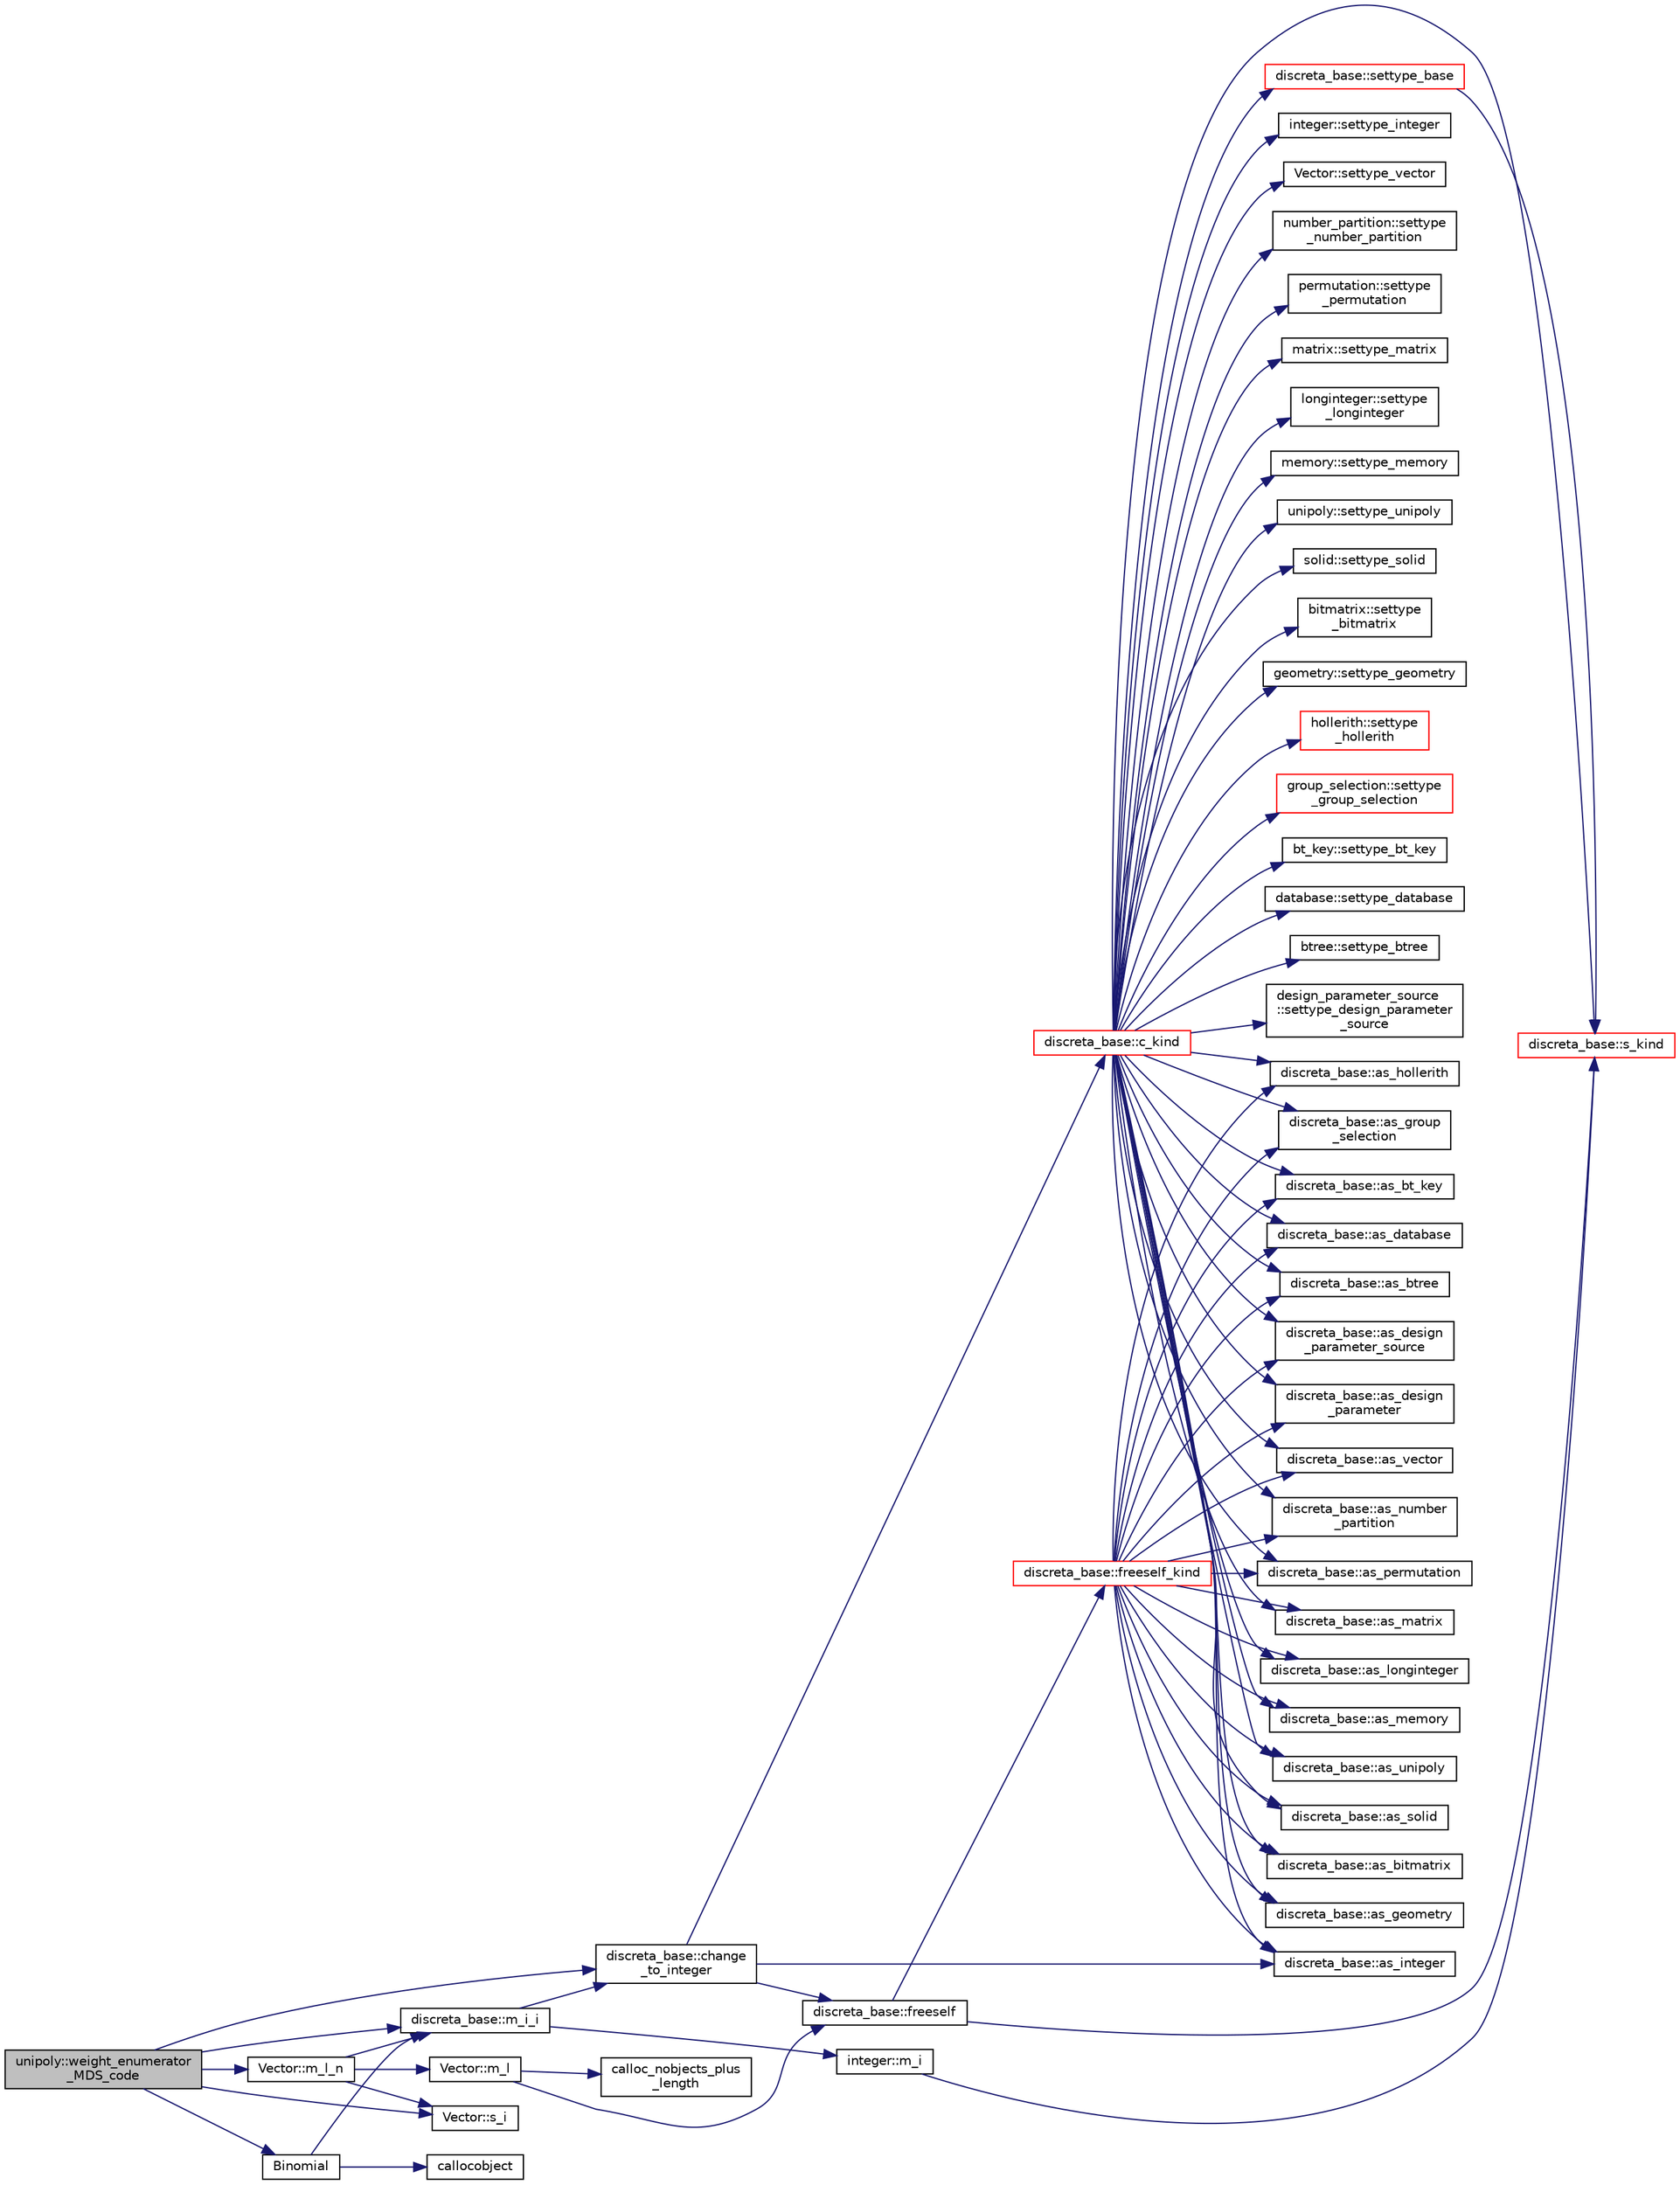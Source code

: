digraph "unipoly::weight_enumerator_MDS_code"
{
  edge [fontname="Helvetica",fontsize="10",labelfontname="Helvetica",labelfontsize="10"];
  node [fontname="Helvetica",fontsize="10",shape=record];
  rankdir="LR";
  Node2601 [label="unipoly::weight_enumerator\l_MDS_code",height=0.2,width=0.4,color="black", fillcolor="grey75", style="filled", fontcolor="black"];
  Node2601 -> Node2602 [color="midnightblue",fontsize="10",style="solid",fontname="Helvetica"];
  Node2602 [label="Vector::m_l_n",height=0.2,width=0.4,color="black", fillcolor="white", style="filled",URL="$d5/db2/class_vector.html#a5c7c126e6266ecdc832c5ce5bc1cca2f"];
  Node2602 -> Node2603 [color="midnightblue",fontsize="10",style="solid",fontname="Helvetica"];
  Node2603 [label="Vector::m_l",height=0.2,width=0.4,color="black", fillcolor="white", style="filled",URL="$d5/db2/class_vector.html#a00f5520c2a6b4f5282a1a8bcf8ea74eb"];
  Node2603 -> Node2604 [color="midnightblue",fontsize="10",style="solid",fontname="Helvetica"];
  Node2604 [label="discreta_base::freeself",height=0.2,width=0.4,color="black", fillcolor="white", style="filled",URL="$d7/d71/classdiscreta__base.html#a9a3c9501a562293b5667c11b9174d6e5"];
  Node2604 -> Node2605 [color="midnightblue",fontsize="10",style="solid",fontname="Helvetica"];
  Node2605 [label="discreta_base::freeself_kind",height=0.2,width=0.4,color="red", fillcolor="white", style="filled",URL="$d7/d71/classdiscreta__base.html#a63a23ada2165b3838fab719ed458cec8"];
  Node2605 -> Node2613 [color="midnightblue",fontsize="10",style="solid",fontname="Helvetica"];
  Node2613 [label="discreta_base::as_integer",height=0.2,width=0.4,color="black", fillcolor="white", style="filled",URL="$d7/d71/classdiscreta__base.html#a00d7691eaf874fd283d942692fe8dd26"];
  Node2605 -> Node2615 [color="midnightblue",fontsize="10",style="solid",fontname="Helvetica"];
  Node2615 [label="discreta_base::as_vector",height=0.2,width=0.4,color="black", fillcolor="white", style="filled",URL="$d7/d71/classdiscreta__base.html#a7bdd6cae39c380b128ee9e17e42cf020"];
  Node2605 -> Node2618 [color="midnightblue",fontsize="10",style="solid",fontname="Helvetica"];
  Node2618 [label="discreta_base::as_number\l_partition",height=0.2,width=0.4,color="black", fillcolor="white", style="filled",URL="$d7/d71/classdiscreta__base.html#a307aa09de0e925d46697707968ffab00"];
  Node2605 -> Node2620 [color="midnightblue",fontsize="10",style="solid",fontname="Helvetica"];
  Node2620 [label="discreta_base::as_permutation",height=0.2,width=0.4,color="black", fillcolor="white", style="filled",URL="$d7/d71/classdiscreta__base.html#aa4e72f36a82984239b12ae831e131098"];
  Node2605 -> Node2622 [color="midnightblue",fontsize="10",style="solid",fontname="Helvetica"];
  Node2622 [label="discreta_base::as_matrix",height=0.2,width=0.4,color="black", fillcolor="white", style="filled",URL="$d7/d71/classdiscreta__base.html#ae4d7f56d917a4707b838fbffde6467ff"];
  Node2605 -> Node2625 [color="midnightblue",fontsize="10",style="solid",fontname="Helvetica"];
  Node2625 [label="discreta_base::as_longinteger",height=0.2,width=0.4,color="black", fillcolor="white", style="filled",URL="$d7/d71/classdiscreta__base.html#a20a094639eb711b10c8694c51937f7cd"];
  Node2605 -> Node2628 [color="midnightblue",fontsize="10",style="solid",fontname="Helvetica"];
  Node2628 [label="discreta_base::as_memory",height=0.2,width=0.4,color="black", fillcolor="white", style="filled",URL="$d7/d71/classdiscreta__base.html#ad94b2d7dce0cd4fa22db57f6e79c4bd2"];
  Node2605 -> Node2630 [color="midnightblue",fontsize="10",style="solid",fontname="Helvetica"];
  Node2630 [label="discreta_base::as_unipoly",height=0.2,width=0.4,color="black", fillcolor="white", style="filled",URL="$d7/d71/classdiscreta__base.html#ad50d8027f039fe5c2478cddb243adc9d"];
  Node2605 -> Node2632 [color="midnightblue",fontsize="10",style="solid",fontname="Helvetica"];
  Node2632 [label="discreta_base::as_solid",height=0.2,width=0.4,color="black", fillcolor="white", style="filled",URL="$d7/d71/classdiscreta__base.html#a1fc5f2b85ec97ab0a69dd64903c970a5"];
  Node2605 -> Node2634 [color="midnightblue",fontsize="10",style="solid",fontname="Helvetica"];
  Node2634 [label="discreta_base::as_bitmatrix",height=0.2,width=0.4,color="black", fillcolor="white", style="filled",URL="$d7/d71/classdiscreta__base.html#a071ad54ea8ef6c9d1d15f532e5a76df6"];
  Node2605 -> Node2636 [color="midnightblue",fontsize="10",style="solid",fontname="Helvetica"];
  Node2636 [label="discreta_base::as_geometry",height=0.2,width=0.4,color="black", fillcolor="white", style="filled",URL="$d7/d71/classdiscreta__base.html#a38fc7b4cdd830703e9d87354b79bc5c8"];
  Node2605 -> Node2638 [color="midnightblue",fontsize="10",style="solid",fontname="Helvetica"];
  Node2638 [label="discreta_base::as_hollerith",height=0.2,width=0.4,color="black", fillcolor="white", style="filled",URL="$d7/d71/classdiscreta__base.html#a3e66f82711f314710107e2f29e589690"];
  Node2605 -> Node2640 [color="midnightblue",fontsize="10",style="solid",fontname="Helvetica"];
  Node2640 [label="discreta_base::as_group\l_selection",height=0.2,width=0.4,color="black", fillcolor="white", style="filled",URL="$d7/d71/classdiscreta__base.html#aae1bac4883c567718bef9fb610abbdc8"];
  Node2605 -> Node2642 [color="midnightblue",fontsize="10",style="solid",fontname="Helvetica"];
  Node2642 [label="discreta_base::as_bt_key",height=0.2,width=0.4,color="black", fillcolor="white", style="filled",URL="$d7/d71/classdiscreta__base.html#a2734c6e08dca17cf6588bd5064ec1b9f"];
  Node2605 -> Node2644 [color="midnightblue",fontsize="10",style="solid",fontname="Helvetica"];
  Node2644 [label="discreta_base::as_database",height=0.2,width=0.4,color="black", fillcolor="white", style="filled",URL="$d7/d71/classdiscreta__base.html#ab055d39d58210a2b03ba3d33703b09a9"];
  Node2605 -> Node2646 [color="midnightblue",fontsize="10",style="solid",fontname="Helvetica"];
  Node2646 [label="discreta_base::as_btree",height=0.2,width=0.4,color="black", fillcolor="white", style="filled",URL="$d7/d71/classdiscreta__base.html#a78e76674cef2ec113c17989c11288778"];
  Node2605 -> Node2648 [color="midnightblue",fontsize="10",style="solid",fontname="Helvetica"];
  Node2648 [label="discreta_base::as_design\l_parameter_source",height=0.2,width=0.4,color="black", fillcolor="white", style="filled",URL="$d7/d71/classdiscreta__base.html#a59cbf837c6582ded5bc586265d13d81a"];
  Node2605 -> Node2650 [color="midnightblue",fontsize="10",style="solid",fontname="Helvetica"];
  Node2650 [label="discreta_base::as_design\l_parameter",height=0.2,width=0.4,color="black", fillcolor="white", style="filled",URL="$d7/d71/classdiscreta__base.html#aab24ff38ea1c5471ab3de42e014d0f2a"];
  Node2604 -> Node2607 [color="midnightblue",fontsize="10",style="solid",fontname="Helvetica"];
  Node2607 [label="discreta_base::s_kind",height=0.2,width=0.4,color="red", fillcolor="white", style="filled",URL="$d7/d71/classdiscreta__base.html#a8a830025c74adbbc3362418a7c2ba157"];
  Node2603 -> Node2652 [color="midnightblue",fontsize="10",style="solid",fontname="Helvetica"];
  Node2652 [label="calloc_nobjects_plus\l_length",height=0.2,width=0.4,color="black", fillcolor="white", style="filled",URL="$d9/d60/discreta_8h.html#a71599d54c8c17dfa065a363f5cdd0aa4"];
  Node2602 -> Node2653 [color="midnightblue",fontsize="10",style="solid",fontname="Helvetica"];
  Node2653 [label="Vector::s_i",height=0.2,width=0.4,color="black", fillcolor="white", style="filled",URL="$d5/db2/class_vector.html#a1c4fe1752523df8119f70dd550244871"];
  Node2602 -> Node2654 [color="midnightblue",fontsize="10",style="solid",fontname="Helvetica"];
  Node2654 [label="discreta_base::m_i_i",height=0.2,width=0.4,color="black", fillcolor="white", style="filled",URL="$d7/d71/classdiscreta__base.html#aa231464a9d4bc233f66608021c9ad997"];
  Node2654 -> Node2655 [color="midnightblue",fontsize="10",style="solid",fontname="Helvetica"];
  Node2655 [label="discreta_base::change\l_to_integer",height=0.2,width=0.4,color="black", fillcolor="white", style="filled",URL="$d7/d71/classdiscreta__base.html#a58a5a5bd8f8e6f2dd7b4483b66dc7bb9"];
  Node2655 -> Node2604 [color="midnightblue",fontsize="10",style="solid",fontname="Helvetica"];
  Node2655 -> Node2656 [color="midnightblue",fontsize="10",style="solid",fontname="Helvetica"];
  Node2656 [label="discreta_base::c_kind",height=0.2,width=0.4,color="red", fillcolor="white", style="filled",URL="$d7/d71/classdiscreta__base.html#adc2ff61589c2d083688e7a43f333cb62"];
  Node2656 -> Node2657 [color="midnightblue",fontsize="10",style="solid",fontname="Helvetica"];
  Node2657 [label="discreta_base::settype_base",height=0.2,width=0.4,color="red", fillcolor="white", style="filled",URL="$d7/d71/classdiscreta__base.html#a4f42899a89447d1c3993ea07c38f8ad4"];
  Node2657 -> Node2607 [color="midnightblue",fontsize="10",style="solid",fontname="Helvetica"];
  Node2656 -> Node2613 [color="midnightblue",fontsize="10",style="solid",fontname="Helvetica"];
  Node2656 -> Node2658 [color="midnightblue",fontsize="10",style="solid",fontname="Helvetica"];
  Node2658 [label="integer::settype_integer",height=0.2,width=0.4,color="black", fillcolor="white", style="filled",URL="$d0/de5/classinteger.html#a6265c65ef311229acd513d748faba796"];
  Node2656 -> Node2615 [color="midnightblue",fontsize="10",style="solid",fontname="Helvetica"];
  Node2656 -> Node2659 [color="midnightblue",fontsize="10",style="solid",fontname="Helvetica"];
  Node2659 [label="Vector::settype_vector",height=0.2,width=0.4,color="black", fillcolor="white", style="filled",URL="$d5/db2/class_vector.html#a34e0d00b18c051f23904a8429fa6c8b4"];
  Node2656 -> Node2618 [color="midnightblue",fontsize="10",style="solid",fontname="Helvetica"];
  Node2656 -> Node2660 [color="midnightblue",fontsize="10",style="solid",fontname="Helvetica"];
  Node2660 [label="number_partition::settype\l_number_partition",height=0.2,width=0.4,color="black", fillcolor="white", style="filled",URL="$df/d50/classnumber__partition.html#a3aaec1b557758f643ffc8555bbc358be"];
  Node2656 -> Node2620 [color="midnightblue",fontsize="10",style="solid",fontname="Helvetica"];
  Node2656 -> Node2661 [color="midnightblue",fontsize="10",style="solid",fontname="Helvetica"];
  Node2661 [label="permutation::settype\l_permutation",height=0.2,width=0.4,color="black", fillcolor="white", style="filled",URL="$d0/d08/classpermutation.html#af1eea29f86195cede9562e444664c28c"];
  Node2656 -> Node2622 [color="midnightblue",fontsize="10",style="solid",fontname="Helvetica"];
  Node2656 -> Node2662 [color="midnightblue",fontsize="10",style="solid",fontname="Helvetica"];
  Node2662 [label="matrix::settype_matrix",height=0.2,width=0.4,color="black", fillcolor="white", style="filled",URL="$d1/d8d/classmatrix.html#a1780283a64a789e4084d792683d276bb"];
  Node2656 -> Node2625 [color="midnightblue",fontsize="10",style="solid",fontname="Helvetica"];
  Node2656 -> Node2663 [color="midnightblue",fontsize="10",style="solid",fontname="Helvetica"];
  Node2663 [label="longinteger::settype\l_longinteger",height=0.2,width=0.4,color="black", fillcolor="white", style="filled",URL="$d3/d71/classlonginteger.html#ae5f811ece8df31b9ff114368a18e1dc5"];
  Node2656 -> Node2628 [color="midnightblue",fontsize="10",style="solid",fontname="Helvetica"];
  Node2656 -> Node2664 [color="midnightblue",fontsize="10",style="solid",fontname="Helvetica"];
  Node2664 [label="memory::settype_memory",height=0.2,width=0.4,color="black", fillcolor="white", style="filled",URL="$d8/d99/classmemory.html#a33aae277f9b8fe36b02e9d5da895451b"];
  Node2656 -> Node2630 [color="midnightblue",fontsize="10",style="solid",fontname="Helvetica"];
  Node2656 -> Node2665 [color="midnightblue",fontsize="10",style="solid",fontname="Helvetica"];
  Node2665 [label="unipoly::settype_unipoly",height=0.2,width=0.4,color="black", fillcolor="white", style="filled",URL="$d1/d89/classunipoly.html#a8db854fcc85c5e1150b1f1b1c005c95b"];
  Node2656 -> Node2632 [color="midnightblue",fontsize="10",style="solid",fontname="Helvetica"];
  Node2656 -> Node2666 [color="midnightblue",fontsize="10",style="solid",fontname="Helvetica"];
  Node2666 [label="solid::settype_solid",height=0.2,width=0.4,color="black", fillcolor="white", style="filled",URL="$d8/def/classsolid.html#a775bd4821f75a8aee4ea3d4335ff90e0"];
  Node2656 -> Node2634 [color="midnightblue",fontsize="10",style="solid",fontname="Helvetica"];
  Node2656 -> Node2667 [color="midnightblue",fontsize="10",style="solid",fontname="Helvetica"];
  Node2667 [label="bitmatrix::settype\l_bitmatrix",height=0.2,width=0.4,color="black", fillcolor="white", style="filled",URL="$de/dc8/classbitmatrix.html#acb571d947f9526665ebbdc0ce3e2a973"];
  Node2656 -> Node2636 [color="midnightblue",fontsize="10",style="solid",fontname="Helvetica"];
  Node2656 -> Node2668 [color="midnightblue",fontsize="10",style="solid",fontname="Helvetica"];
  Node2668 [label="geometry::settype_geometry",height=0.2,width=0.4,color="black", fillcolor="white", style="filled",URL="$da/d44/classgeometry.html#ab4a336baba6a3f56f5ffa053a5be5ba7"];
  Node2656 -> Node2638 [color="midnightblue",fontsize="10",style="solid",fontname="Helvetica"];
  Node2656 -> Node2669 [color="midnightblue",fontsize="10",style="solid",fontname="Helvetica"];
  Node2669 [label="hollerith::settype\l_hollerith",height=0.2,width=0.4,color="red", fillcolor="white", style="filled",URL="$d8/d99/classhollerith.html#a23bbd4acfc88a0e90f1245f243f51f76"];
  Node2656 -> Node2640 [color="midnightblue",fontsize="10",style="solid",fontname="Helvetica"];
  Node2656 -> Node2671 [color="midnightblue",fontsize="10",style="solid",fontname="Helvetica"];
  Node2671 [label="group_selection::settype\l_group_selection",height=0.2,width=0.4,color="red", fillcolor="white", style="filled",URL="$d6/db0/classgroup__selection.html#a015ed73b7b8d784bedd4d11ac1fc0ec1"];
  Node2656 -> Node2642 [color="midnightblue",fontsize="10",style="solid",fontname="Helvetica"];
  Node2656 -> Node2673 [color="midnightblue",fontsize="10",style="solid",fontname="Helvetica"];
  Node2673 [label="bt_key::settype_bt_key",height=0.2,width=0.4,color="black", fillcolor="white", style="filled",URL="$d1/de5/classbt__key.html#a352bb10beb7c789d8d29373035824800"];
  Node2656 -> Node2644 [color="midnightblue",fontsize="10",style="solid",fontname="Helvetica"];
  Node2656 -> Node2674 [color="midnightblue",fontsize="10",style="solid",fontname="Helvetica"];
  Node2674 [label="database::settype_database",height=0.2,width=0.4,color="black", fillcolor="white", style="filled",URL="$db/d72/classdatabase.html#a014639aa001462e480eb1f3984839b72"];
  Node2656 -> Node2646 [color="midnightblue",fontsize="10",style="solid",fontname="Helvetica"];
  Node2656 -> Node2675 [color="midnightblue",fontsize="10",style="solid",fontname="Helvetica"];
  Node2675 [label="btree::settype_btree",height=0.2,width=0.4,color="black", fillcolor="white", style="filled",URL="$dd/db0/classbtree.html#a5a1b9773c848908a6050cc733d2d9780"];
  Node2656 -> Node2648 [color="midnightblue",fontsize="10",style="solid",fontname="Helvetica"];
  Node2656 -> Node2676 [color="midnightblue",fontsize="10",style="solid",fontname="Helvetica"];
  Node2676 [label="design_parameter_source\l::settype_design_parameter\l_source",height=0.2,width=0.4,color="black", fillcolor="white", style="filled",URL="$df/d4b/classdesign__parameter__source.html#a3af3b851df87bd1661fb9c9ce18822c8"];
  Node2656 -> Node2650 [color="midnightblue",fontsize="10",style="solid",fontname="Helvetica"];
  Node2656 -> Node2607 [color="midnightblue",fontsize="10",style="solid",fontname="Helvetica"];
  Node2655 -> Node2613 [color="midnightblue",fontsize="10",style="solid",fontname="Helvetica"];
  Node2654 -> Node2678 [color="midnightblue",fontsize="10",style="solid",fontname="Helvetica"];
  Node2678 [label="integer::m_i",height=0.2,width=0.4,color="black", fillcolor="white", style="filled",URL="$d0/de5/classinteger.html#a869091f0a0f35f5354c8c4a70250e8a9"];
  Node2678 -> Node2607 [color="midnightblue",fontsize="10",style="solid",fontname="Helvetica"];
  Node2601 -> Node2653 [color="midnightblue",fontsize="10",style="solid",fontname="Helvetica"];
  Node2601 -> Node2654 [color="midnightblue",fontsize="10",style="solid",fontname="Helvetica"];
  Node2601 -> Node2655 [color="midnightblue",fontsize="10",style="solid",fontname="Helvetica"];
  Node2601 -> Node2679 [color="midnightblue",fontsize="10",style="solid",fontname="Helvetica"];
  Node2679 [label="Binomial",height=0.2,width=0.4,color="black", fillcolor="white", style="filled",URL="$d9/d60/discreta_8h.html#a832bb13a7500f74e6ce6fd77a4133dcf"];
  Node2679 -> Node2654 [color="midnightblue",fontsize="10",style="solid",fontname="Helvetica"];
  Node2679 -> Node2680 [color="midnightblue",fontsize="10",style="solid",fontname="Helvetica"];
  Node2680 [label="callocobject",height=0.2,width=0.4,color="black", fillcolor="white", style="filled",URL="$d3/d72/global_8_c.html#a8bbcb8338d159223714097d10e94364d"];
}
